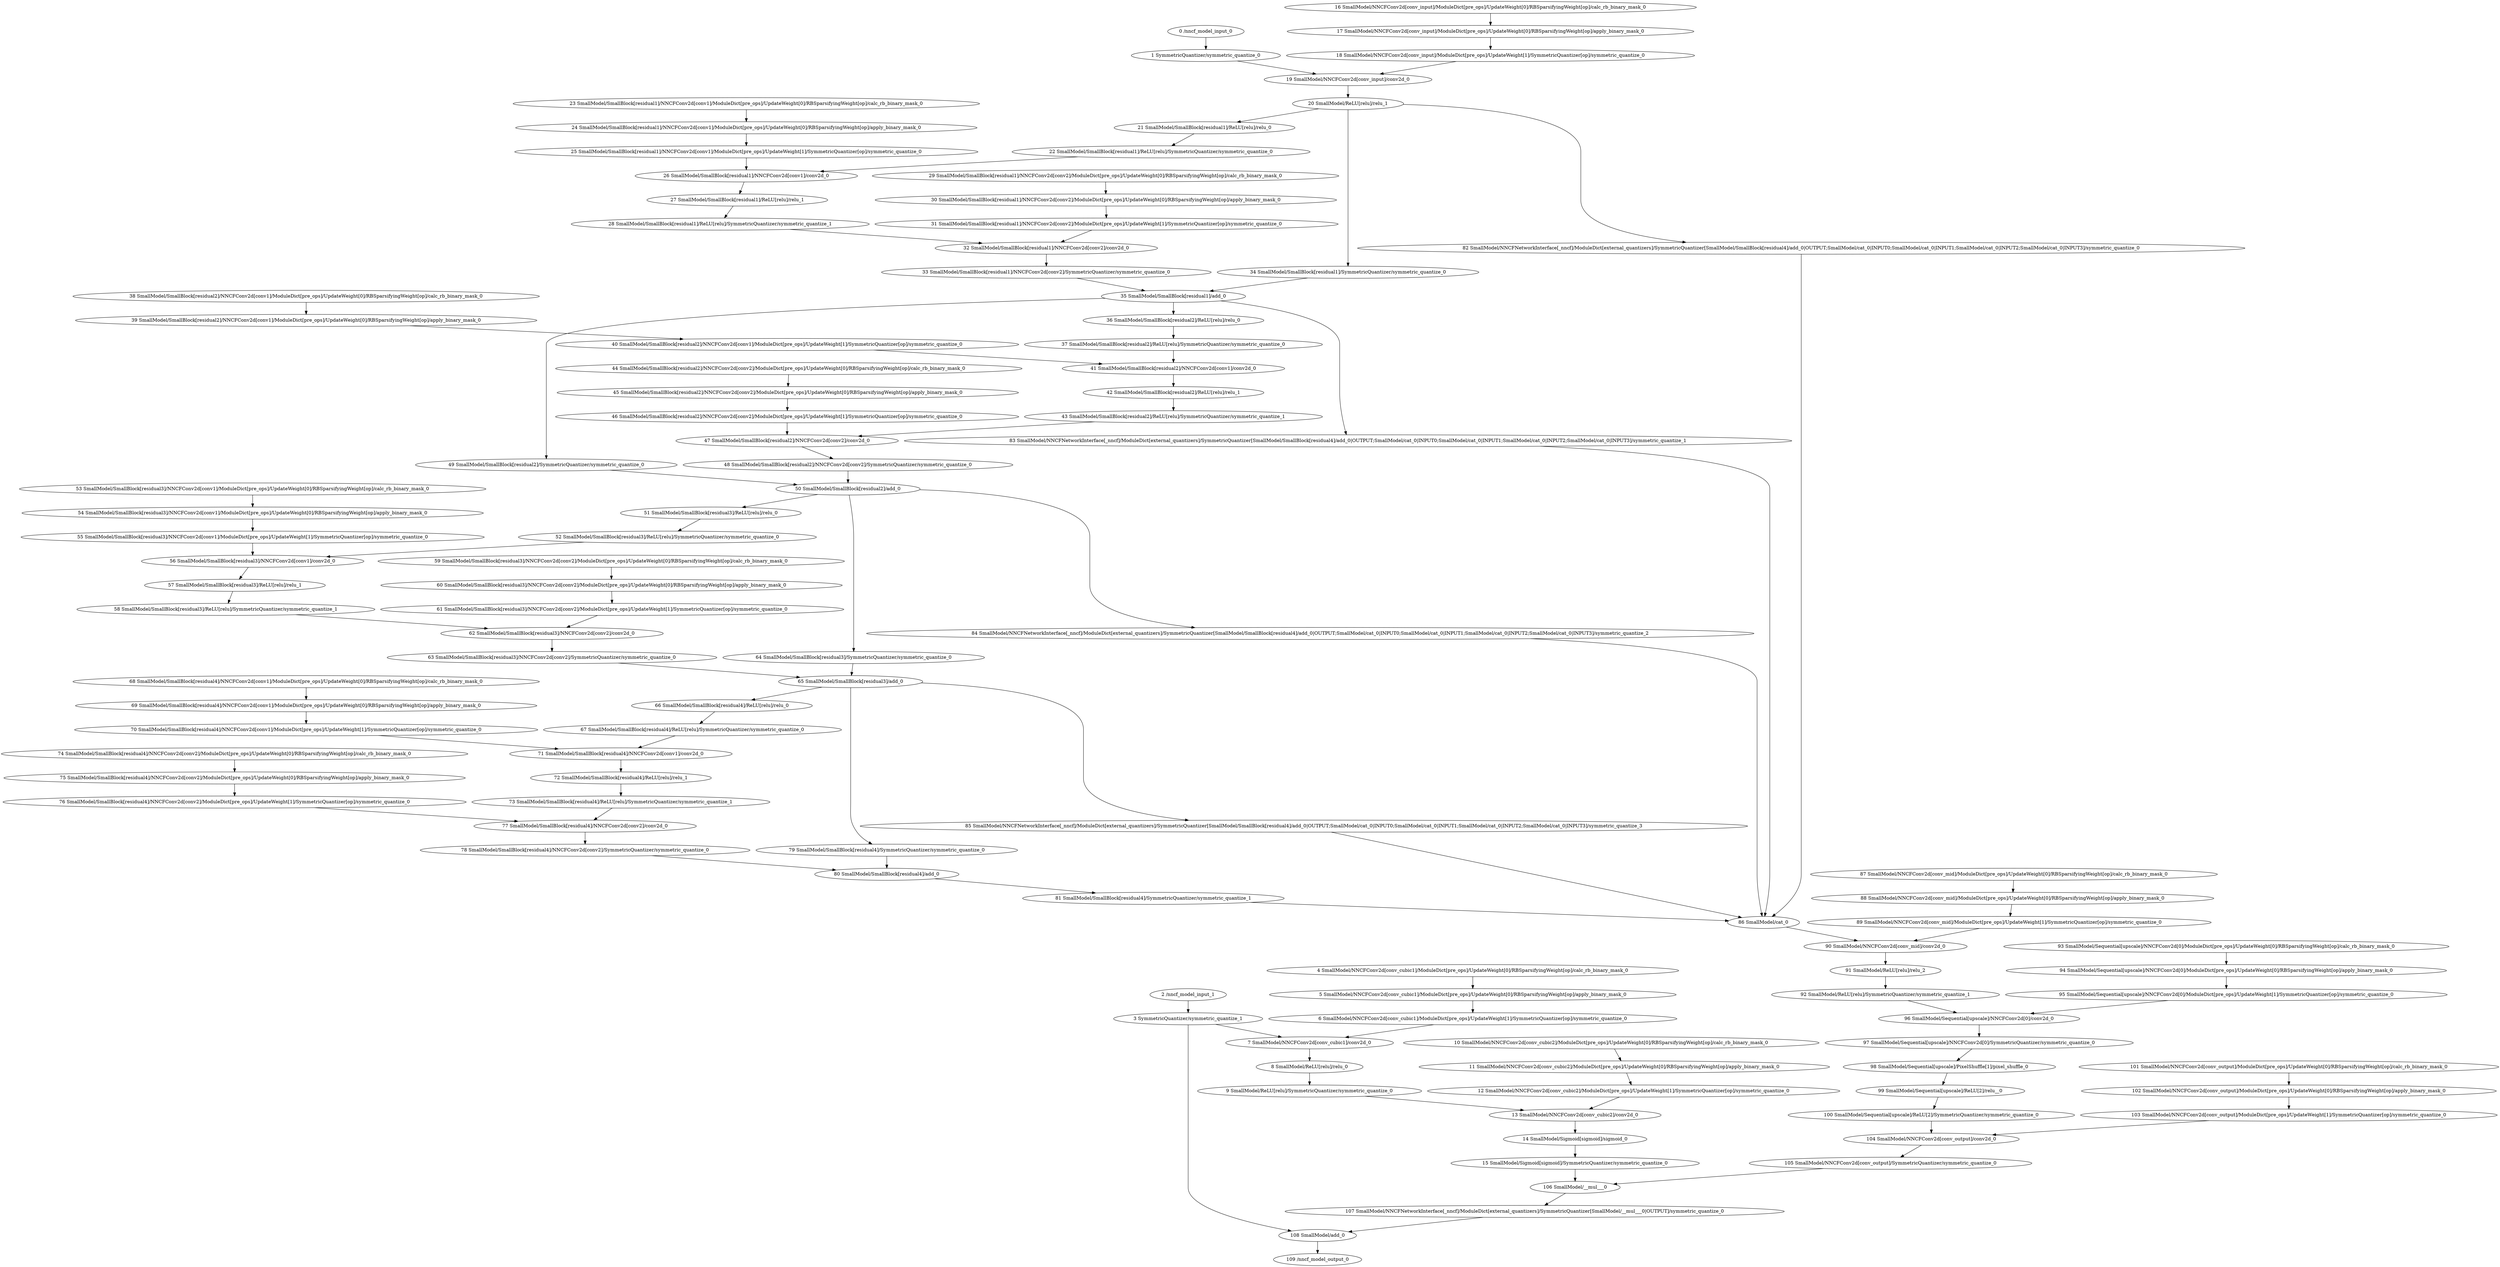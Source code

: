 strict digraph  {
"0 /nncf_model_input_0" [id=0, type=nncf_model_input];
"1 SymmetricQuantizer/symmetric_quantize_0" [id=1, type=symmetric_quantize];
"2 /nncf_model_input_1" [id=2, type=nncf_model_input];
"3 SymmetricQuantizer/symmetric_quantize_1" [id=3, type=symmetric_quantize];
"4 SmallModel/NNCFConv2d[conv_cubic1]/ModuleDict[pre_ops]/UpdateWeight[0]/RBSparsifyingWeight[op]/calc_rb_binary_mask_0" [id=4, type=calc_rb_binary_mask];
"5 SmallModel/NNCFConv2d[conv_cubic1]/ModuleDict[pre_ops]/UpdateWeight[0]/RBSparsifyingWeight[op]/apply_binary_mask_0" [id=5, type=apply_binary_mask];
"6 SmallModel/NNCFConv2d[conv_cubic1]/ModuleDict[pre_ops]/UpdateWeight[1]/SymmetricQuantizer[op]/symmetric_quantize_0" [id=6, type=symmetric_quantize];
"7 SmallModel/NNCFConv2d[conv_cubic1]/conv2d_0" [id=7, type=conv2d];
"8 SmallModel/ReLU[relu]/relu_0" [id=8, type=relu];
"9 SmallModel/ReLU[relu]/SymmetricQuantizer/symmetric_quantize_0" [id=9, type=symmetric_quantize];
"10 SmallModel/NNCFConv2d[conv_cubic2]/ModuleDict[pre_ops]/UpdateWeight[0]/RBSparsifyingWeight[op]/calc_rb_binary_mask_0" [id=10, type=calc_rb_binary_mask];
"11 SmallModel/NNCFConv2d[conv_cubic2]/ModuleDict[pre_ops]/UpdateWeight[0]/RBSparsifyingWeight[op]/apply_binary_mask_0" [id=11, type=apply_binary_mask];
"12 SmallModel/NNCFConv2d[conv_cubic2]/ModuleDict[pre_ops]/UpdateWeight[1]/SymmetricQuantizer[op]/symmetric_quantize_0" [id=12, type=symmetric_quantize];
"13 SmallModel/NNCFConv2d[conv_cubic2]/conv2d_0" [id=13, type=conv2d];
"14 SmallModel/Sigmoid[sigmoid]/sigmoid_0" [id=14, type=sigmoid];
"15 SmallModel/Sigmoid[sigmoid]/SymmetricQuantizer/symmetric_quantize_0" [id=15, type=symmetric_quantize];
"16 SmallModel/NNCFConv2d[conv_input]/ModuleDict[pre_ops]/UpdateWeight[0]/RBSparsifyingWeight[op]/calc_rb_binary_mask_0" [id=16, type=calc_rb_binary_mask];
"17 SmallModel/NNCFConv2d[conv_input]/ModuleDict[pre_ops]/UpdateWeight[0]/RBSparsifyingWeight[op]/apply_binary_mask_0" [id=17, type=apply_binary_mask];
"18 SmallModel/NNCFConv2d[conv_input]/ModuleDict[pre_ops]/UpdateWeight[1]/SymmetricQuantizer[op]/symmetric_quantize_0" [id=18, type=symmetric_quantize];
"19 SmallModel/NNCFConv2d[conv_input]/conv2d_0" [id=19, type=conv2d];
"20 SmallModel/ReLU[relu]/relu_1" [id=20, type=relu];
"21 SmallModel/SmallBlock[residual1]/ReLU[relu]/relu_0" [id=21, type=relu];
"22 SmallModel/SmallBlock[residual1]/ReLU[relu]/SymmetricQuantizer/symmetric_quantize_0" [id=22, type=symmetric_quantize];
"23 SmallModel/SmallBlock[residual1]/NNCFConv2d[conv1]/ModuleDict[pre_ops]/UpdateWeight[0]/RBSparsifyingWeight[op]/calc_rb_binary_mask_0" [id=23, type=calc_rb_binary_mask];
"24 SmallModel/SmallBlock[residual1]/NNCFConv2d[conv1]/ModuleDict[pre_ops]/UpdateWeight[0]/RBSparsifyingWeight[op]/apply_binary_mask_0" [id=24, type=apply_binary_mask];
"25 SmallModel/SmallBlock[residual1]/NNCFConv2d[conv1]/ModuleDict[pre_ops]/UpdateWeight[1]/SymmetricQuantizer[op]/symmetric_quantize_0" [id=25, type=symmetric_quantize];
"26 SmallModel/SmallBlock[residual1]/NNCFConv2d[conv1]/conv2d_0" [id=26, type=conv2d];
"27 SmallModel/SmallBlock[residual1]/ReLU[relu]/relu_1" [id=27, type=relu];
"28 SmallModel/SmallBlock[residual1]/ReLU[relu]/SymmetricQuantizer/symmetric_quantize_1" [id=28, type=symmetric_quantize];
"29 SmallModel/SmallBlock[residual1]/NNCFConv2d[conv2]/ModuleDict[pre_ops]/UpdateWeight[0]/RBSparsifyingWeight[op]/calc_rb_binary_mask_0" [id=29, type=calc_rb_binary_mask];
"30 SmallModel/SmallBlock[residual1]/NNCFConv2d[conv2]/ModuleDict[pre_ops]/UpdateWeight[0]/RBSparsifyingWeight[op]/apply_binary_mask_0" [id=30, type=apply_binary_mask];
"31 SmallModel/SmallBlock[residual1]/NNCFConv2d[conv2]/ModuleDict[pre_ops]/UpdateWeight[1]/SymmetricQuantizer[op]/symmetric_quantize_0" [id=31, type=symmetric_quantize];
"32 SmallModel/SmallBlock[residual1]/NNCFConv2d[conv2]/conv2d_0" [id=32, type=conv2d];
"33 SmallModel/SmallBlock[residual1]/NNCFConv2d[conv2]/SymmetricQuantizer/symmetric_quantize_0" [id=33, type=symmetric_quantize];
"34 SmallModel/SmallBlock[residual1]/SymmetricQuantizer/symmetric_quantize_0" [id=34, type=symmetric_quantize];
"35 SmallModel/SmallBlock[residual1]/add_0" [id=35, type=add];
"36 SmallModel/SmallBlock[residual2]/ReLU[relu]/relu_0" [id=36, type=relu];
"37 SmallModel/SmallBlock[residual2]/ReLU[relu]/SymmetricQuantizer/symmetric_quantize_0" [id=37, type=symmetric_quantize];
"38 SmallModel/SmallBlock[residual2]/NNCFConv2d[conv1]/ModuleDict[pre_ops]/UpdateWeight[0]/RBSparsifyingWeight[op]/calc_rb_binary_mask_0" [id=38, type=calc_rb_binary_mask];
"39 SmallModel/SmallBlock[residual2]/NNCFConv2d[conv1]/ModuleDict[pre_ops]/UpdateWeight[0]/RBSparsifyingWeight[op]/apply_binary_mask_0" [id=39, type=apply_binary_mask];
"40 SmallModel/SmallBlock[residual2]/NNCFConv2d[conv1]/ModuleDict[pre_ops]/UpdateWeight[1]/SymmetricQuantizer[op]/symmetric_quantize_0" [id=40, type=symmetric_quantize];
"41 SmallModel/SmallBlock[residual2]/NNCFConv2d[conv1]/conv2d_0" [id=41, type=conv2d];
"42 SmallModel/SmallBlock[residual2]/ReLU[relu]/relu_1" [id=42, type=relu];
"43 SmallModel/SmallBlock[residual2]/ReLU[relu]/SymmetricQuantizer/symmetric_quantize_1" [id=43, type=symmetric_quantize];
"44 SmallModel/SmallBlock[residual2]/NNCFConv2d[conv2]/ModuleDict[pre_ops]/UpdateWeight[0]/RBSparsifyingWeight[op]/calc_rb_binary_mask_0" [id=44, type=calc_rb_binary_mask];
"45 SmallModel/SmallBlock[residual2]/NNCFConv2d[conv2]/ModuleDict[pre_ops]/UpdateWeight[0]/RBSparsifyingWeight[op]/apply_binary_mask_0" [id=45, type=apply_binary_mask];
"46 SmallModel/SmallBlock[residual2]/NNCFConv2d[conv2]/ModuleDict[pre_ops]/UpdateWeight[1]/SymmetricQuantizer[op]/symmetric_quantize_0" [id=46, type=symmetric_quantize];
"47 SmallModel/SmallBlock[residual2]/NNCFConv2d[conv2]/conv2d_0" [id=47, type=conv2d];
"48 SmallModel/SmallBlock[residual2]/NNCFConv2d[conv2]/SymmetricQuantizer/symmetric_quantize_0" [id=48, type=symmetric_quantize];
"49 SmallModel/SmallBlock[residual2]/SymmetricQuantizer/symmetric_quantize_0" [id=49, type=symmetric_quantize];
"50 SmallModel/SmallBlock[residual2]/add_0" [id=50, type=add];
"51 SmallModel/SmallBlock[residual3]/ReLU[relu]/relu_0" [id=51, type=relu];
"52 SmallModel/SmallBlock[residual3]/ReLU[relu]/SymmetricQuantizer/symmetric_quantize_0" [id=52, type=symmetric_quantize];
"53 SmallModel/SmallBlock[residual3]/NNCFConv2d[conv1]/ModuleDict[pre_ops]/UpdateWeight[0]/RBSparsifyingWeight[op]/calc_rb_binary_mask_0" [id=53, type=calc_rb_binary_mask];
"54 SmallModel/SmallBlock[residual3]/NNCFConv2d[conv1]/ModuleDict[pre_ops]/UpdateWeight[0]/RBSparsifyingWeight[op]/apply_binary_mask_0" [id=54, type=apply_binary_mask];
"55 SmallModel/SmallBlock[residual3]/NNCFConv2d[conv1]/ModuleDict[pre_ops]/UpdateWeight[1]/SymmetricQuantizer[op]/symmetric_quantize_0" [id=55, type=symmetric_quantize];
"56 SmallModel/SmallBlock[residual3]/NNCFConv2d[conv1]/conv2d_0" [id=56, type=conv2d];
"57 SmallModel/SmallBlock[residual3]/ReLU[relu]/relu_1" [id=57, type=relu];
"58 SmallModel/SmallBlock[residual3]/ReLU[relu]/SymmetricQuantizer/symmetric_quantize_1" [id=58, type=symmetric_quantize];
"59 SmallModel/SmallBlock[residual3]/NNCFConv2d[conv2]/ModuleDict[pre_ops]/UpdateWeight[0]/RBSparsifyingWeight[op]/calc_rb_binary_mask_0" [id=59, type=calc_rb_binary_mask];
"60 SmallModel/SmallBlock[residual3]/NNCFConv2d[conv2]/ModuleDict[pre_ops]/UpdateWeight[0]/RBSparsifyingWeight[op]/apply_binary_mask_0" [id=60, type=apply_binary_mask];
"61 SmallModel/SmallBlock[residual3]/NNCFConv2d[conv2]/ModuleDict[pre_ops]/UpdateWeight[1]/SymmetricQuantizer[op]/symmetric_quantize_0" [id=61, type=symmetric_quantize];
"62 SmallModel/SmallBlock[residual3]/NNCFConv2d[conv2]/conv2d_0" [id=62, type=conv2d];
"63 SmallModel/SmallBlock[residual3]/NNCFConv2d[conv2]/SymmetricQuantizer/symmetric_quantize_0" [id=63, type=symmetric_quantize];
"64 SmallModel/SmallBlock[residual3]/SymmetricQuantizer/symmetric_quantize_0" [id=64, type=symmetric_quantize];
"65 SmallModel/SmallBlock[residual3]/add_0" [id=65, type=add];
"66 SmallModel/SmallBlock[residual4]/ReLU[relu]/relu_0" [id=66, type=relu];
"67 SmallModel/SmallBlock[residual4]/ReLU[relu]/SymmetricQuantizer/symmetric_quantize_0" [id=67, type=symmetric_quantize];
"68 SmallModel/SmallBlock[residual4]/NNCFConv2d[conv1]/ModuleDict[pre_ops]/UpdateWeight[0]/RBSparsifyingWeight[op]/calc_rb_binary_mask_0" [id=68, type=calc_rb_binary_mask];
"69 SmallModel/SmallBlock[residual4]/NNCFConv2d[conv1]/ModuleDict[pre_ops]/UpdateWeight[0]/RBSparsifyingWeight[op]/apply_binary_mask_0" [id=69, type=apply_binary_mask];
"70 SmallModel/SmallBlock[residual4]/NNCFConv2d[conv1]/ModuleDict[pre_ops]/UpdateWeight[1]/SymmetricQuantizer[op]/symmetric_quantize_0" [id=70, type=symmetric_quantize];
"71 SmallModel/SmallBlock[residual4]/NNCFConv2d[conv1]/conv2d_0" [id=71, type=conv2d];
"72 SmallModel/SmallBlock[residual4]/ReLU[relu]/relu_1" [id=72, type=relu];
"73 SmallModel/SmallBlock[residual4]/ReLU[relu]/SymmetricQuantizer/symmetric_quantize_1" [id=73, type=symmetric_quantize];
"74 SmallModel/SmallBlock[residual4]/NNCFConv2d[conv2]/ModuleDict[pre_ops]/UpdateWeight[0]/RBSparsifyingWeight[op]/calc_rb_binary_mask_0" [id=74, type=calc_rb_binary_mask];
"75 SmallModel/SmallBlock[residual4]/NNCFConv2d[conv2]/ModuleDict[pre_ops]/UpdateWeight[0]/RBSparsifyingWeight[op]/apply_binary_mask_0" [id=75, type=apply_binary_mask];
"76 SmallModel/SmallBlock[residual4]/NNCFConv2d[conv2]/ModuleDict[pre_ops]/UpdateWeight[1]/SymmetricQuantizer[op]/symmetric_quantize_0" [id=76, type=symmetric_quantize];
"77 SmallModel/SmallBlock[residual4]/NNCFConv2d[conv2]/conv2d_0" [id=77, type=conv2d];
"78 SmallModel/SmallBlock[residual4]/NNCFConv2d[conv2]/SymmetricQuantizer/symmetric_quantize_0" [id=78, type=symmetric_quantize];
"79 SmallModel/SmallBlock[residual4]/SymmetricQuantizer/symmetric_quantize_0" [id=79, type=symmetric_quantize];
"80 SmallModel/SmallBlock[residual4]/add_0" [id=80, type=add];
"81 SmallModel/SmallBlock[residual4]/SymmetricQuantizer/symmetric_quantize_1" [id=81, type=symmetric_quantize];
"82 SmallModel/NNCFNetworkInterface[_nncf]/ModuleDict[external_quantizers]/SymmetricQuantizer[SmallModel/SmallBlock[residual4]/add_0|OUTPUT;SmallModel/cat_0|INPUT0;SmallModel/cat_0|INPUT1;SmallModel/cat_0|INPUT2;SmallModel/cat_0|INPUT3]/symmetric_quantize_0" [id=82, type=symmetric_quantize];
"83 SmallModel/NNCFNetworkInterface[_nncf]/ModuleDict[external_quantizers]/SymmetricQuantizer[SmallModel/SmallBlock[residual4]/add_0|OUTPUT;SmallModel/cat_0|INPUT0;SmallModel/cat_0|INPUT1;SmallModel/cat_0|INPUT2;SmallModel/cat_0|INPUT3]/symmetric_quantize_1" [id=83, type=symmetric_quantize];
"84 SmallModel/NNCFNetworkInterface[_nncf]/ModuleDict[external_quantizers]/SymmetricQuantizer[SmallModel/SmallBlock[residual4]/add_0|OUTPUT;SmallModel/cat_0|INPUT0;SmallModel/cat_0|INPUT1;SmallModel/cat_0|INPUT2;SmallModel/cat_0|INPUT3]/symmetric_quantize_2" [id=84, type=symmetric_quantize];
"85 SmallModel/NNCFNetworkInterface[_nncf]/ModuleDict[external_quantizers]/SymmetricQuantizer[SmallModel/SmallBlock[residual4]/add_0|OUTPUT;SmallModel/cat_0|INPUT0;SmallModel/cat_0|INPUT1;SmallModel/cat_0|INPUT2;SmallModel/cat_0|INPUT3]/symmetric_quantize_3" [id=85, type=symmetric_quantize];
"86 SmallModel/cat_0" [id=86, type=cat];
"87 SmallModel/NNCFConv2d[conv_mid]/ModuleDict[pre_ops]/UpdateWeight[0]/RBSparsifyingWeight[op]/calc_rb_binary_mask_0" [id=87, type=calc_rb_binary_mask];
"88 SmallModel/NNCFConv2d[conv_mid]/ModuleDict[pre_ops]/UpdateWeight[0]/RBSparsifyingWeight[op]/apply_binary_mask_0" [id=88, type=apply_binary_mask];
"89 SmallModel/NNCFConv2d[conv_mid]/ModuleDict[pre_ops]/UpdateWeight[1]/SymmetricQuantizer[op]/symmetric_quantize_0" [id=89, type=symmetric_quantize];
"90 SmallModel/NNCFConv2d[conv_mid]/conv2d_0" [id=90, type=conv2d];
"91 SmallModel/ReLU[relu]/relu_2" [id=91, type=relu];
"92 SmallModel/ReLU[relu]/SymmetricQuantizer/symmetric_quantize_1" [id=92, type=symmetric_quantize];
"93 SmallModel/Sequential[upscale]/NNCFConv2d[0]/ModuleDict[pre_ops]/UpdateWeight[0]/RBSparsifyingWeight[op]/calc_rb_binary_mask_0" [id=93, type=calc_rb_binary_mask];
"94 SmallModel/Sequential[upscale]/NNCFConv2d[0]/ModuleDict[pre_ops]/UpdateWeight[0]/RBSparsifyingWeight[op]/apply_binary_mask_0" [id=94, type=apply_binary_mask];
"95 SmallModel/Sequential[upscale]/NNCFConv2d[0]/ModuleDict[pre_ops]/UpdateWeight[1]/SymmetricQuantizer[op]/symmetric_quantize_0" [id=95, type=symmetric_quantize];
"96 SmallModel/Sequential[upscale]/NNCFConv2d[0]/conv2d_0" [id=96, type=conv2d];
"97 SmallModel/Sequential[upscale]/NNCFConv2d[0]/SymmetricQuantizer/symmetric_quantize_0" [id=97, type=symmetric_quantize];
"98 SmallModel/Sequential[upscale]/PixelShuffle[1]/pixel_shuffle_0" [id=98, type=pixel_shuffle];
"99 SmallModel/Sequential[upscale]/ReLU[2]/relu__0" [id=99, type=relu_];
"100 SmallModel/Sequential[upscale]/ReLU[2]/SymmetricQuantizer/symmetric_quantize_0" [id=100, type=symmetric_quantize];
"101 SmallModel/NNCFConv2d[conv_output]/ModuleDict[pre_ops]/UpdateWeight[0]/RBSparsifyingWeight[op]/calc_rb_binary_mask_0" [id=101, type=calc_rb_binary_mask];
"102 SmallModel/NNCFConv2d[conv_output]/ModuleDict[pre_ops]/UpdateWeight[0]/RBSparsifyingWeight[op]/apply_binary_mask_0" [id=102, type=apply_binary_mask];
"103 SmallModel/NNCFConv2d[conv_output]/ModuleDict[pre_ops]/UpdateWeight[1]/SymmetricQuantizer[op]/symmetric_quantize_0" [id=103, type=symmetric_quantize];
"104 SmallModel/NNCFConv2d[conv_output]/conv2d_0" [id=104, type=conv2d];
"105 SmallModel/NNCFConv2d[conv_output]/SymmetricQuantizer/symmetric_quantize_0" [id=105, type=symmetric_quantize];
"106 SmallModel/__mul___0" [id=106, type=__mul__];
"107 SmallModel/NNCFNetworkInterface[_nncf]/ModuleDict[external_quantizers]/SymmetricQuantizer[SmallModel/__mul___0|OUTPUT]/symmetric_quantize_0" [id=107, type=symmetric_quantize];
"108 SmallModel/add_0" [id=108, type=add];
"109 /nncf_model_output_0" [id=109, type=nncf_model_output];
"0 /nncf_model_input_0" -> "1 SymmetricQuantizer/symmetric_quantize_0";
"1 SymmetricQuantizer/symmetric_quantize_0" -> "19 SmallModel/NNCFConv2d[conv_input]/conv2d_0";
"2 /nncf_model_input_1" -> "3 SymmetricQuantizer/symmetric_quantize_1";
"3 SymmetricQuantizer/symmetric_quantize_1" -> "7 SmallModel/NNCFConv2d[conv_cubic1]/conv2d_0";
"3 SymmetricQuantizer/symmetric_quantize_1" -> "108 SmallModel/add_0";
"4 SmallModel/NNCFConv2d[conv_cubic1]/ModuleDict[pre_ops]/UpdateWeight[0]/RBSparsifyingWeight[op]/calc_rb_binary_mask_0" -> "5 SmallModel/NNCFConv2d[conv_cubic1]/ModuleDict[pre_ops]/UpdateWeight[0]/RBSparsifyingWeight[op]/apply_binary_mask_0";
"5 SmallModel/NNCFConv2d[conv_cubic1]/ModuleDict[pre_ops]/UpdateWeight[0]/RBSparsifyingWeight[op]/apply_binary_mask_0" -> "6 SmallModel/NNCFConv2d[conv_cubic1]/ModuleDict[pre_ops]/UpdateWeight[1]/SymmetricQuantizer[op]/symmetric_quantize_0";
"6 SmallModel/NNCFConv2d[conv_cubic1]/ModuleDict[pre_ops]/UpdateWeight[1]/SymmetricQuantizer[op]/symmetric_quantize_0" -> "7 SmallModel/NNCFConv2d[conv_cubic1]/conv2d_0";
"7 SmallModel/NNCFConv2d[conv_cubic1]/conv2d_0" -> "8 SmallModel/ReLU[relu]/relu_0";
"8 SmallModel/ReLU[relu]/relu_0" -> "9 SmallModel/ReLU[relu]/SymmetricQuantizer/symmetric_quantize_0";
"9 SmallModel/ReLU[relu]/SymmetricQuantizer/symmetric_quantize_0" -> "13 SmallModel/NNCFConv2d[conv_cubic2]/conv2d_0";
"10 SmallModel/NNCFConv2d[conv_cubic2]/ModuleDict[pre_ops]/UpdateWeight[0]/RBSparsifyingWeight[op]/calc_rb_binary_mask_0" -> "11 SmallModel/NNCFConv2d[conv_cubic2]/ModuleDict[pre_ops]/UpdateWeight[0]/RBSparsifyingWeight[op]/apply_binary_mask_0";
"11 SmallModel/NNCFConv2d[conv_cubic2]/ModuleDict[pre_ops]/UpdateWeight[0]/RBSparsifyingWeight[op]/apply_binary_mask_0" -> "12 SmallModel/NNCFConv2d[conv_cubic2]/ModuleDict[pre_ops]/UpdateWeight[1]/SymmetricQuantizer[op]/symmetric_quantize_0";
"12 SmallModel/NNCFConv2d[conv_cubic2]/ModuleDict[pre_ops]/UpdateWeight[1]/SymmetricQuantizer[op]/symmetric_quantize_0" -> "13 SmallModel/NNCFConv2d[conv_cubic2]/conv2d_0";
"13 SmallModel/NNCFConv2d[conv_cubic2]/conv2d_0" -> "14 SmallModel/Sigmoid[sigmoid]/sigmoid_0";
"14 SmallModel/Sigmoid[sigmoid]/sigmoid_0" -> "15 SmallModel/Sigmoid[sigmoid]/SymmetricQuantizer/symmetric_quantize_0";
"15 SmallModel/Sigmoid[sigmoid]/SymmetricQuantizer/symmetric_quantize_0" -> "106 SmallModel/__mul___0";
"16 SmallModel/NNCFConv2d[conv_input]/ModuleDict[pre_ops]/UpdateWeight[0]/RBSparsifyingWeight[op]/calc_rb_binary_mask_0" -> "17 SmallModel/NNCFConv2d[conv_input]/ModuleDict[pre_ops]/UpdateWeight[0]/RBSparsifyingWeight[op]/apply_binary_mask_0";
"17 SmallModel/NNCFConv2d[conv_input]/ModuleDict[pre_ops]/UpdateWeight[0]/RBSparsifyingWeight[op]/apply_binary_mask_0" -> "18 SmallModel/NNCFConv2d[conv_input]/ModuleDict[pre_ops]/UpdateWeight[1]/SymmetricQuantizer[op]/symmetric_quantize_0";
"18 SmallModel/NNCFConv2d[conv_input]/ModuleDict[pre_ops]/UpdateWeight[1]/SymmetricQuantizer[op]/symmetric_quantize_0" -> "19 SmallModel/NNCFConv2d[conv_input]/conv2d_0";
"19 SmallModel/NNCFConv2d[conv_input]/conv2d_0" -> "20 SmallModel/ReLU[relu]/relu_1";
"20 SmallModel/ReLU[relu]/relu_1" -> "21 SmallModel/SmallBlock[residual1]/ReLU[relu]/relu_0";
"20 SmallModel/ReLU[relu]/relu_1" -> "34 SmallModel/SmallBlock[residual1]/SymmetricQuantizer/symmetric_quantize_0";
"20 SmallModel/ReLU[relu]/relu_1" -> "82 SmallModel/NNCFNetworkInterface[_nncf]/ModuleDict[external_quantizers]/SymmetricQuantizer[SmallModel/SmallBlock[residual4]/add_0|OUTPUT;SmallModel/cat_0|INPUT0;SmallModel/cat_0|INPUT1;SmallModel/cat_0|INPUT2;SmallModel/cat_0|INPUT3]/symmetric_quantize_0";
"21 SmallModel/SmallBlock[residual1]/ReLU[relu]/relu_0" -> "22 SmallModel/SmallBlock[residual1]/ReLU[relu]/SymmetricQuantizer/symmetric_quantize_0";
"22 SmallModel/SmallBlock[residual1]/ReLU[relu]/SymmetricQuantizer/symmetric_quantize_0" -> "26 SmallModel/SmallBlock[residual1]/NNCFConv2d[conv1]/conv2d_0";
"23 SmallModel/SmallBlock[residual1]/NNCFConv2d[conv1]/ModuleDict[pre_ops]/UpdateWeight[0]/RBSparsifyingWeight[op]/calc_rb_binary_mask_0" -> "24 SmallModel/SmallBlock[residual1]/NNCFConv2d[conv1]/ModuleDict[pre_ops]/UpdateWeight[0]/RBSparsifyingWeight[op]/apply_binary_mask_0";
"24 SmallModel/SmallBlock[residual1]/NNCFConv2d[conv1]/ModuleDict[pre_ops]/UpdateWeight[0]/RBSparsifyingWeight[op]/apply_binary_mask_0" -> "25 SmallModel/SmallBlock[residual1]/NNCFConv2d[conv1]/ModuleDict[pre_ops]/UpdateWeight[1]/SymmetricQuantizer[op]/symmetric_quantize_0";
"25 SmallModel/SmallBlock[residual1]/NNCFConv2d[conv1]/ModuleDict[pre_ops]/UpdateWeight[1]/SymmetricQuantizer[op]/symmetric_quantize_0" -> "26 SmallModel/SmallBlock[residual1]/NNCFConv2d[conv1]/conv2d_0";
"26 SmallModel/SmallBlock[residual1]/NNCFConv2d[conv1]/conv2d_0" -> "27 SmallModel/SmallBlock[residual1]/ReLU[relu]/relu_1";
"27 SmallModel/SmallBlock[residual1]/ReLU[relu]/relu_1" -> "28 SmallModel/SmallBlock[residual1]/ReLU[relu]/SymmetricQuantizer/symmetric_quantize_1";
"28 SmallModel/SmallBlock[residual1]/ReLU[relu]/SymmetricQuantizer/symmetric_quantize_1" -> "32 SmallModel/SmallBlock[residual1]/NNCFConv2d[conv2]/conv2d_0";
"29 SmallModel/SmallBlock[residual1]/NNCFConv2d[conv2]/ModuleDict[pre_ops]/UpdateWeight[0]/RBSparsifyingWeight[op]/calc_rb_binary_mask_0" -> "30 SmallModel/SmallBlock[residual1]/NNCFConv2d[conv2]/ModuleDict[pre_ops]/UpdateWeight[0]/RBSparsifyingWeight[op]/apply_binary_mask_0";
"30 SmallModel/SmallBlock[residual1]/NNCFConv2d[conv2]/ModuleDict[pre_ops]/UpdateWeight[0]/RBSparsifyingWeight[op]/apply_binary_mask_0" -> "31 SmallModel/SmallBlock[residual1]/NNCFConv2d[conv2]/ModuleDict[pre_ops]/UpdateWeight[1]/SymmetricQuantizer[op]/symmetric_quantize_0";
"31 SmallModel/SmallBlock[residual1]/NNCFConv2d[conv2]/ModuleDict[pre_ops]/UpdateWeight[1]/SymmetricQuantizer[op]/symmetric_quantize_0" -> "32 SmallModel/SmallBlock[residual1]/NNCFConv2d[conv2]/conv2d_0";
"32 SmallModel/SmallBlock[residual1]/NNCFConv2d[conv2]/conv2d_0" -> "33 SmallModel/SmallBlock[residual1]/NNCFConv2d[conv2]/SymmetricQuantizer/symmetric_quantize_0";
"33 SmallModel/SmallBlock[residual1]/NNCFConv2d[conv2]/SymmetricQuantizer/symmetric_quantize_0" -> "35 SmallModel/SmallBlock[residual1]/add_0";
"34 SmallModel/SmallBlock[residual1]/SymmetricQuantizer/symmetric_quantize_0" -> "35 SmallModel/SmallBlock[residual1]/add_0";
"35 SmallModel/SmallBlock[residual1]/add_0" -> "36 SmallModel/SmallBlock[residual2]/ReLU[relu]/relu_0";
"35 SmallModel/SmallBlock[residual1]/add_0" -> "49 SmallModel/SmallBlock[residual2]/SymmetricQuantizer/symmetric_quantize_0";
"35 SmallModel/SmallBlock[residual1]/add_0" -> "83 SmallModel/NNCFNetworkInterface[_nncf]/ModuleDict[external_quantizers]/SymmetricQuantizer[SmallModel/SmallBlock[residual4]/add_0|OUTPUT;SmallModel/cat_0|INPUT0;SmallModel/cat_0|INPUT1;SmallModel/cat_0|INPUT2;SmallModel/cat_0|INPUT3]/symmetric_quantize_1";
"36 SmallModel/SmallBlock[residual2]/ReLU[relu]/relu_0" -> "37 SmallModel/SmallBlock[residual2]/ReLU[relu]/SymmetricQuantizer/symmetric_quantize_0";
"37 SmallModel/SmallBlock[residual2]/ReLU[relu]/SymmetricQuantizer/symmetric_quantize_0" -> "41 SmallModel/SmallBlock[residual2]/NNCFConv2d[conv1]/conv2d_0";
"38 SmallModel/SmallBlock[residual2]/NNCFConv2d[conv1]/ModuleDict[pre_ops]/UpdateWeight[0]/RBSparsifyingWeight[op]/calc_rb_binary_mask_0" -> "39 SmallModel/SmallBlock[residual2]/NNCFConv2d[conv1]/ModuleDict[pre_ops]/UpdateWeight[0]/RBSparsifyingWeight[op]/apply_binary_mask_0";
"39 SmallModel/SmallBlock[residual2]/NNCFConv2d[conv1]/ModuleDict[pre_ops]/UpdateWeight[0]/RBSparsifyingWeight[op]/apply_binary_mask_0" -> "40 SmallModel/SmallBlock[residual2]/NNCFConv2d[conv1]/ModuleDict[pre_ops]/UpdateWeight[1]/SymmetricQuantizer[op]/symmetric_quantize_0";
"40 SmallModel/SmallBlock[residual2]/NNCFConv2d[conv1]/ModuleDict[pre_ops]/UpdateWeight[1]/SymmetricQuantizer[op]/symmetric_quantize_0" -> "41 SmallModel/SmallBlock[residual2]/NNCFConv2d[conv1]/conv2d_0";
"41 SmallModel/SmallBlock[residual2]/NNCFConv2d[conv1]/conv2d_0" -> "42 SmallModel/SmallBlock[residual2]/ReLU[relu]/relu_1";
"42 SmallModel/SmallBlock[residual2]/ReLU[relu]/relu_1" -> "43 SmallModel/SmallBlock[residual2]/ReLU[relu]/SymmetricQuantizer/symmetric_quantize_1";
"43 SmallModel/SmallBlock[residual2]/ReLU[relu]/SymmetricQuantizer/symmetric_quantize_1" -> "47 SmallModel/SmallBlock[residual2]/NNCFConv2d[conv2]/conv2d_0";
"44 SmallModel/SmallBlock[residual2]/NNCFConv2d[conv2]/ModuleDict[pre_ops]/UpdateWeight[0]/RBSparsifyingWeight[op]/calc_rb_binary_mask_0" -> "45 SmallModel/SmallBlock[residual2]/NNCFConv2d[conv2]/ModuleDict[pre_ops]/UpdateWeight[0]/RBSparsifyingWeight[op]/apply_binary_mask_0";
"45 SmallModel/SmallBlock[residual2]/NNCFConv2d[conv2]/ModuleDict[pre_ops]/UpdateWeight[0]/RBSparsifyingWeight[op]/apply_binary_mask_0" -> "46 SmallModel/SmallBlock[residual2]/NNCFConv2d[conv2]/ModuleDict[pre_ops]/UpdateWeight[1]/SymmetricQuantizer[op]/symmetric_quantize_0";
"46 SmallModel/SmallBlock[residual2]/NNCFConv2d[conv2]/ModuleDict[pre_ops]/UpdateWeight[1]/SymmetricQuantizer[op]/symmetric_quantize_0" -> "47 SmallModel/SmallBlock[residual2]/NNCFConv2d[conv2]/conv2d_0";
"47 SmallModel/SmallBlock[residual2]/NNCFConv2d[conv2]/conv2d_0" -> "48 SmallModel/SmallBlock[residual2]/NNCFConv2d[conv2]/SymmetricQuantizer/symmetric_quantize_0";
"48 SmallModel/SmallBlock[residual2]/NNCFConv2d[conv2]/SymmetricQuantizer/symmetric_quantize_0" -> "50 SmallModel/SmallBlock[residual2]/add_0";
"49 SmallModel/SmallBlock[residual2]/SymmetricQuantizer/symmetric_quantize_0" -> "50 SmallModel/SmallBlock[residual2]/add_0";
"50 SmallModel/SmallBlock[residual2]/add_0" -> "51 SmallModel/SmallBlock[residual3]/ReLU[relu]/relu_0";
"50 SmallModel/SmallBlock[residual2]/add_0" -> "64 SmallModel/SmallBlock[residual3]/SymmetricQuantizer/symmetric_quantize_0";
"50 SmallModel/SmallBlock[residual2]/add_0" -> "84 SmallModel/NNCFNetworkInterface[_nncf]/ModuleDict[external_quantizers]/SymmetricQuantizer[SmallModel/SmallBlock[residual4]/add_0|OUTPUT;SmallModel/cat_0|INPUT0;SmallModel/cat_0|INPUT1;SmallModel/cat_0|INPUT2;SmallModel/cat_0|INPUT3]/symmetric_quantize_2";
"51 SmallModel/SmallBlock[residual3]/ReLU[relu]/relu_0" -> "52 SmallModel/SmallBlock[residual3]/ReLU[relu]/SymmetricQuantizer/symmetric_quantize_0";
"52 SmallModel/SmallBlock[residual3]/ReLU[relu]/SymmetricQuantizer/symmetric_quantize_0" -> "56 SmallModel/SmallBlock[residual3]/NNCFConv2d[conv1]/conv2d_0";
"53 SmallModel/SmallBlock[residual3]/NNCFConv2d[conv1]/ModuleDict[pre_ops]/UpdateWeight[0]/RBSparsifyingWeight[op]/calc_rb_binary_mask_0" -> "54 SmallModel/SmallBlock[residual3]/NNCFConv2d[conv1]/ModuleDict[pre_ops]/UpdateWeight[0]/RBSparsifyingWeight[op]/apply_binary_mask_0";
"54 SmallModel/SmallBlock[residual3]/NNCFConv2d[conv1]/ModuleDict[pre_ops]/UpdateWeight[0]/RBSparsifyingWeight[op]/apply_binary_mask_0" -> "55 SmallModel/SmallBlock[residual3]/NNCFConv2d[conv1]/ModuleDict[pre_ops]/UpdateWeight[1]/SymmetricQuantizer[op]/symmetric_quantize_0";
"55 SmallModel/SmallBlock[residual3]/NNCFConv2d[conv1]/ModuleDict[pre_ops]/UpdateWeight[1]/SymmetricQuantizer[op]/symmetric_quantize_0" -> "56 SmallModel/SmallBlock[residual3]/NNCFConv2d[conv1]/conv2d_0";
"56 SmallModel/SmallBlock[residual3]/NNCFConv2d[conv1]/conv2d_0" -> "57 SmallModel/SmallBlock[residual3]/ReLU[relu]/relu_1";
"57 SmallModel/SmallBlock[residual3]/ReLU[relu]/relu_1" -> "58 SmallModel/SmallBlock[residual3]/ReLU[relu]/SymmetricQuantizer/symmetric_quantize_1";
"58 SmallModel/SmallBlock[residual3]/ReLU[relu]/SymmetricQuantizer/symmetric_quantize_1" -> "62 SmallModel/SmallBlock[residual3]/NNCFConv2d[conv2]/conv2d_0";
"59 SmallModel/SmallBlock[residual3]/NNCFConv2d[conv2]/ModuleDict[pre_ops]/UpdateWeight[0]/RBSparsifyingWeight[op]/calc_rb_binary_mask_0" -> "60 SmallModel/SmallBlock[residual3]/NNCFConv2d[conv2]/ModuleDict[pre_ops]/UpdateWeight[0]/RBSparsifyingWeight[op]/apply_binary_mask_0";
"60 SmallModel/SmallBlock[residual3]/NNCFConv2d[conv2]/ModuleDict[pre_ops]/UpdateWeight[0]/RBSparsifyingWeight[op]/apply_binary_mask_0" -> "61 SmallModel/SmallBlock[residual3]/NNCFConv2d[conv2]/ModuleDict[pre_ops]/UpdateWeight[1]/SymmetricQuantizer[op]/symmetric_quantize_0";
"61 SmallModel/SmallBlock[residual3]/NNCFConv2d[conv2]/ModuleDict[pre_ops]/UpdateWeight[1]/SymmetricQuantizer[op]/symmetric_quantize_0" -> "62 SmallModel/SmallBlock[residual3]/NNCFConv2d[conv2]/conv2d_0";
"62 SmallModel/SmallBlock[residual3]/NNCFConv2d[conv2]/conv2d_0" -> "63 SmallModel/SmallBlock[residual3]/NNCFConv2d[conv2]/SymmetricQuantizer/symmetric_quantize_0";
"63 SmallModel/SmallBlock[residual3]/NNCFConv2d[conv2]/SymmetricQuantizer/symmetric_quantize_0" -> "65 SmallModel/SmallBlock[residual3]/add_0";
"64 SmallModel/SmallBlock[residual3]/SymmetricQuantizer/symmetric_quantize_0" -> "65 SmallModel/SmallBlock[residual3]/add_0";
"65 SmallModel/SmallBlock[residual3]/add_0" -> "66 SmallModel/SmallBlock[residual4]/ReLU[relu]/relu_0";
"65 SmallModel/SmallBlock[residual3]/add_0" -> "79 SmallModel/SmallBlock[residual4]/SymmetricQuantizer/symmetric_quantize_0";
"65 SmallModel/SmallBlock[residual3]/add_0" -> "85 SmallModel/NNCFNetworkInterface[_nncf]/ModuleDict[external_quantizers]/SymmetricQuantizer[SmallModel/SmallBlock[residual4]/add_0|OUTPUT;SmallModel/cat_0|INPUT0;SmallModel/cat_0|INPUT1;SmallModel/cat_0|INPUT2;SmallModel/cat_0|INPUT3]/symmetric_quantize_3";
"66 SmallModel/SmallBlock[residual4]/ReLU[relu]/relu_0" -> "67 SmallModel/SmallBlock[residual4]/ReLU[relu]/SymmetricQuantizer/symmetric_quantize_0";
"67 SmallModel/SmallBlock[residual4]/ReLU[relu]/SymmetricQuantizer/symmetric_quantize_0" -> "71 SmallModel/SmallBlock[residual4]/NNCFConv2d[conv1]/conv2d_0";
"68 SmallModel/SmallBlock[residual4]/NNCFConv2d[conv1]/ModuleDict[pre_ops]/UpdateWeight[0]/RBSparsifyingWeight[op]/calc_rb_binary_mask_0" -> "69 SmallModel/SmallBlock[residual4]/NNCFConv2d[conv1]/ModuleDict[pre_ops]/UpdateWeight[0]/RBSparsifyingWeight[op]/apply_binary_mask_0";
"69 SmallModel/SmallBlock[residual4]/NNCFConv2d[conv1]/ModuleDict[pre_ops]/UpdateWeight[0]/RBSparsifyingWeight[op]/apply_binary_mask_0" -> "70 SmallModel/SmallBlock[residual4]/NNCFConv2d[conv1]/ModuleDict[pre_ops]/UpdateWeight[1]/SymmetricQuantizer[op]/symmetric_quantize_0";
"70 SmallModel/SmallBlock[residual4]/NNCFConv2d[conv1]/ModuleDict[pre_ops]/UpdateWeight[1]/SymmetricQuantizer[op]/symmetric_quantize_0" -> "71 SmallModel/SmallBlock[residual4]/NNCFConv2d[conv1]/conv2d_0";
"71 SmallModel/SmallBlock[residual4]/NNCFConv2d[conv1]/conv2d_0" -> "72 SmallModel/SmallBlock[residual4]/ReLU[relu]/relu_1";
"72 SmallModel/SmallBlock[residual4]/ReLU[relu]/relu_1" -> "73 SmallModel/SmallBlock[residual4]/ReLU[relu]/SymmetricQuantizer/symmetric_quantize_1";
"73 SmallModel/SmallBlock[residual4]/ReLU[relu]/SymmetricQuantizer/symmetric_quantize_1" -> "77 SmallModel/SmallBlock[residual4]/NNCFConv2d[conv2]/conv2d_0";
"74 SmallModel/SmallBlock[residual4]/NNCFConv2d[conv2]/ModuleDict[pre_ops]/UpdateWeight[0]/RBSparsifyingWeight[op]/calc_rb_binary_mask_0" -> "75 SmallModel/SmallBlock[residual4]/NNCFConv2d[conv2]/ModuleDict[pre_ops]/UpdateWeight[0]/RBSparsifyingWeight[op]/apply_binary_mask_0";
"75 SmallModel/SmallBlock[residual4]/NNCFConv2d[conv2]/ModuleDict[pre_ops]/UpdateWeight[0]/RBSparsifyingWeight[op]/apply_binary_mask_0" -> "76 SmallModel/SmallBlock[residual4]/NNCFConv2d[conv2]/ModuleDict[pre_ops]/UpdateWeight[1]/SymmetricQuantizer[op]/symmetric_quantize_0";
"76 SmallModel/SmallBlock[residual4]/NNCFConv2d[conv2]/ModuleDict[pre_ops]/UpdateWeight[1]/SymmetricQuantizer[op]/symmetric_quantize_0" -> "77 SmallModel/SmallBlock[residual4]/NNCFConv2d[conv2]/conv2d_0";
"77 SmallModel/SmallBlock[residual4]/NNCFConv2d[conv2]/conv2d_0" -> "78 SmallModel/SmallBlock[residual4]/NNCFConv2d[conv2]/SymmetricQuantizer/symmetric_quantize_0";
"78 SmallModel/SmallBlock[residual4]/NNCFConv2d[conv2]/SymmetricQuantizer/symmetric_quantize_0" -> "80 SmallModel/SmallBlock[residual4]/add_0";
"79 SmallModel/SmallBlock[residual4]/SymmetricQuantizer/symmetric_quantize_0" -> "80 SmallModel/SmallBlock[residual4]/add_0";
"80 SmallModel/SmallBlock[residual4]/add_0" -> "81 SmallModel/SmallBlock[residual4]/SymmetricQuantizer/symmetric_quantize_1";
"81 SmallModel/SmallBlock[residual4]/SymmetricQuantizer/symmetric_quantize_1" -> "86 SmallModel/cat_0";
"82 SmallModel/NNCFNetworkInterface[_nncf]/ModuleDict[external_quantizers]/SymmetricQuantizer[SmallModel/SmallBlock[residual4]/add_0|OUTPUT;SmallModel/cat_0|INPUT0;SmallModel/cat_0|INPUT1;SmallModel/cat_0|INPUT2;SmallModel/cat_0|INPUT3]/symmetric_quantize_0" -> "86 SmallModel/cat_0";
"83 SmallModel/NNCFNetworkInterface[_nncf]/ModuleDict[external_quantizers]/SymmetricQuantizer[SmallModel/SmallBlock[residual4]/add_0|OUTPUT;SmallModel/cat_0|INPUT0;SmallModel/cat_0|INPUT1;SmallModel/cat_0|INPUT2;SmallModel/cat_0|INPUT3]/symmetric_quantize_1" -> "86 SmallModel/cat_0";
"84 SmallModel/NNCFNetworkInterface[_nncf]/ModuleDict[external_quantizers]/SymmetricQuantizer[SmallModel/SmallBlock[residual4]/add_0|OUTPUT;SmallModel/cat_0|INPUT0;SmallModel/cat_0|INPUT1;SmallModel/cat_0|INPUT2;SmallModel/cat_0|INPUT3]/symmetric_quantize_2" -> "86 SmallModel/cat_0";
"85 SmallModel/NNCFNetworkInterface[_nncf]/ModuleDict[external_quantizers]/SymmetricQuantizer[SmallModel/SmallBlock[residual4]/add_0|OUTPUT;SmallModel/cat_0|INPUT0;SmallModel/cat_0|INPUT1;SmallModel/cat_0|INPUT2;SmallModel/cat_0|INPUT3]/symmetric_quantize_3" -> "86 SmallModel/cat_0";
"86 SmallModel/cat_0" -> "90 SmallModel/NNCFConv2d[conv_mid]/conv2d_0";
"87 SmallModel/NNCFConv2d[conv_mid]/ModuleDict[pre_ops]/UpdateWeight[0]/RBSparsifyingWeight[op]/calc_rb_binary_mask_0" -> "88 SmallModel/NNCFConv2d[conv_mid]/ModuleDict[pre_ops]/UpdateWeight[0]/RBSparsifyingWeight[op]/apply_binary_mask_0";
"88 SmallModel/NNCFConv2d[conv_mid]/ModuleDict[pre_ops]/UpdateWeight[0]/RBSparsifyingWeight[op]/apply_binary_mask_0" -> "89 SmallModel/NNCFConv2d[conv_mid]/ModuleDict[pre_ops]/UpdateWeight[1]/SymmetricQuantizer[op]/symmetric_quantize_0";
"89 SmallModel/NNCFConv2d[conv_mid]/ModuleDict[pre_ops]/UpdateWeight[1]/SymmetricQuantizer[op]/symmetric_quantize_0" -> "90 SmallModel/NNCFConv2d[conv_mid]/conv2d_0";
"90 SmallModel/NNCFConv2d[conv_mid]/conv2d_0" -> "91 SmallModel/ReLU[relu]/relu_2";
"91 SmallModel/ReLU[relu]/relu_2" -> "92 SmallModel/ReLU[relu]/SymmetricQuantizer/symmetric_quantize_1";
"92 SmallModel/ReLU[relu]/SymmetricQuantizer/symmetric_quantize_1" -> "96 SmallModel/Sequential[upscale]/NNCFConv2d[0]/conv2d_0";
"93 SmallModel/Sequential[upscale]/NNCFConv2d[0]/ModuleDict[pre_ops]/UpdateWeight[0]/RBSparsifyingWeight[op]/calc_rb_binary_mask_0" -> "94 SmallModel/Sequential[upscale]/NNCFConv2d[0]/ModuleDict[pre_ops]/UpdateWeight[0]/RBSparsifyingWeight[op]/apply_binary_mask_0";
"94 SmallModel/Sequential[upscale]/NNCFConv2d[0]/ModuleDict[pre_ops]/UpdateWeight[0]/RBSparsifyingWeight[op]/apply_binary_mask_0" -> "95 SmallModel/Sequential[upscale]/NNCFConv2d[0]/ModuleDict[pre_ops]/UpdateWeight[1]/SymmetricQuantizer[op]/symmetric_quantize_0";
"95 SmallModel/Sequential[upscale]/NNCFConv2d[0]/ModuleDict[pre_ops]/UpdateWeight[1]/SymmetricQuantizer[op]/symmetric_quantize_0" -> "96 SmallModel/Sequential[upscale]/NNCFConv2d[0]/conv2d_0";
"96 SmallModel/Sequential[upscale]/NNCFConv2d[0]/conv2d_0" -> "97 SmallModel/Sequential[upscale]/NNCFConv2d[0]/SymmetricQuantizer/symmetric_quantize_0";
"97 SmallModel/Sequential[upscale]/NNCFConv2d[0]/SymmetricQuantizer/symmetric_quantize_0" -> "98 SmallModel/Sequential[upscale]/PixelShuffle[1]/pixel_shuffle_0";
"98 SmallModel/Sequential[upscale]/PixelShuffle[1]/pixel_shuffle_0" -> "99 SmallModel/Sequential[upscale]/ReLU[2]/relu__0";
"99 SmallModel/Sequential[upscale]/ReLU[2]/relu__0" -> "100 SmallModel/Sequential[upscale]/ReLU[2]/SymmetricQuantizer/symmetric_quantize_0";
"100 SmallModel/Sequential[upscale]/ReLU[2]/SymmetricQuantizer/symmetric_quantize_0" -> "104 SmallModel/NNCFConv2d[conv_output]/conv2d_0";
"101 SmallModel/NNCFConv2d[conv_output]/ModuleDict[pre_ops]/UpdateWeight[0]/RBSparsifyingWeight[op]/calc_rb_binary_mask_0" -> "102 SmallModel/NNCFConv2d[conv_output]/ModuleDict[pre_ops]/UpdateWeight[0]/RBSparsifyingWeight[op]/apply_binary_mask_0";
"102 SmallModel/NNCFConv2d[conv_output]/ModuleDict[pre_ops]/UpdateWeight[0]/RBSparsifyingWeight[op]/apply_binary_mask_0" -> "103 SmallModel/NNCFConv2d[conv_output]/ModuleDict[pre_ops]/UpdateWeight[1]/SymmetricQuantizer[op]/symmetric_quantize_0";
"103 SmallModel/NNCFConv2d[conv_output]/ModuleDict[pre_ops]/UpdateWeight[1]/SymmetricQuantizer[op]/symmetric_quantize_0" -> "104 SmallModel/NNCFConv2d[conv_output]/conv2d_0";
"104 SmallModel/NNCFConv2d[conv_output]/conv2d_0" -> "105 SmallModel/NNCFConv2d[conv_output]/SymmetricQuantizer/symmetric_quantize_0";
"105 SmallModel/NNCFConv2d[conv_output]/SymmetricQuantizer/symmetric_quantize_0" -> "106 SmallModel/__mul___0";
"106 SmallModel/__mul___0" -> "107 SmallModel/NNCFNetworkInterface[_nncf]/ModuleDict[external_quantizers]/SymmetricQuantizer[SmallModel/__mul___0|OUTPUT]/symmetric_quantize_0";
"107 SmallModel/NNCFNetworkInterface[_nncf]/ModuleDict[external_quantizers]/SymmetricQuantizer[SmallModel/__mul___0|OUTPUT]/symmetric_quantize_0" -> "108 SmallModel/add_0";
"108 SmallModel/add_0" -> "109 /nncf_model_output_0";
}
